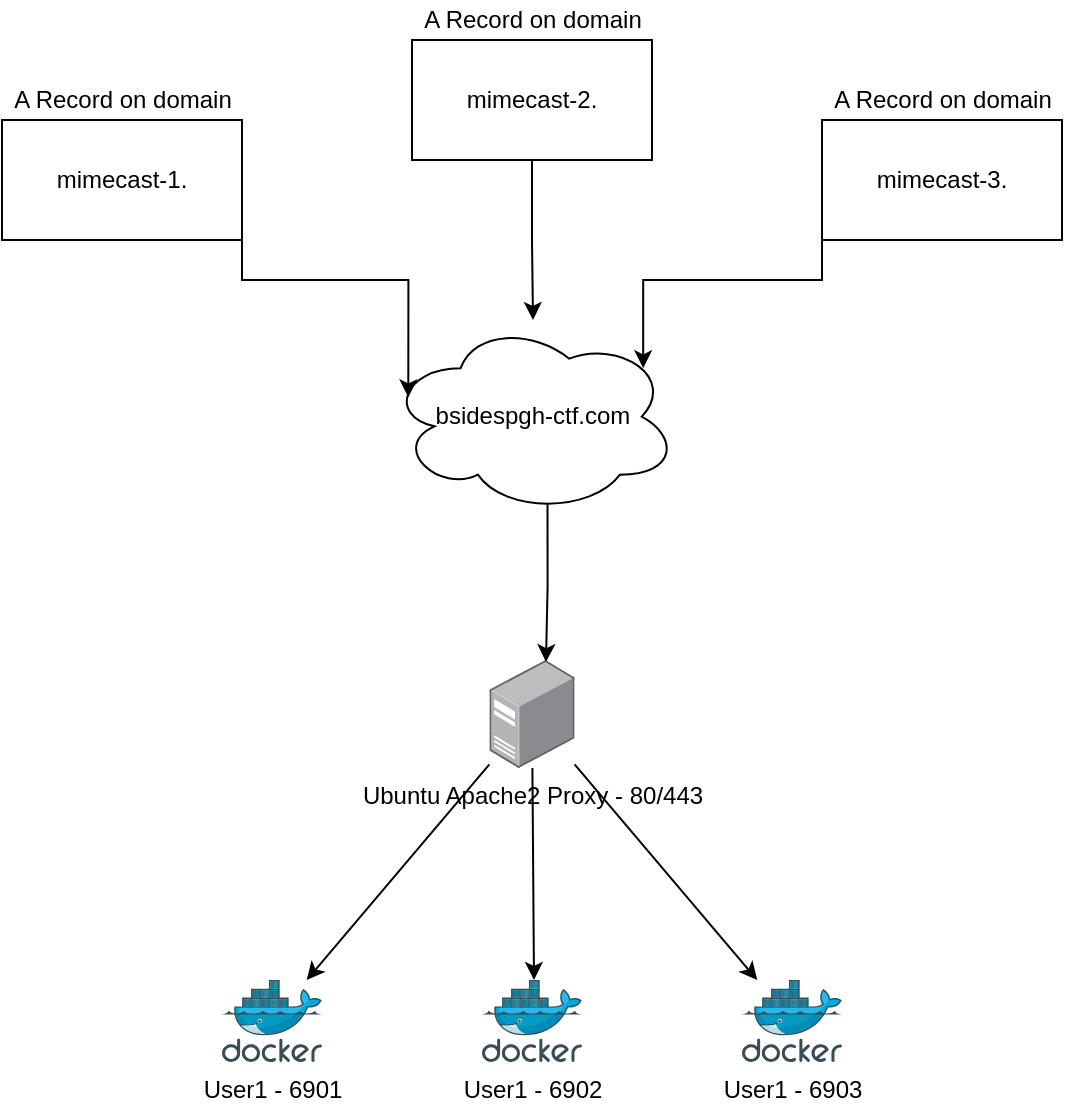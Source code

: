 <mxfile version="18.0.6" type="device"><diagram id="4K2-5O87dIRvWXHzDSbA" name="Page-1"><mxGraphModel dx="1106" dy="997" grid="1" gridSize="10" guides="1" tooltips="1" connect="1" arrows="1" fold="1" page="1" pageScale="1" pageWidth="850" pageHeight="1100" math="0" shadow="0"><root><mxCell id="0"/><mxCell id="1" parent="0"/><mxCell id="ODt9lZZ5rf_nyJGKvnMH-1" value="Ubuntu Apache2 Proxy - 80/443" style="points=[];aspect=fixed;html=1;align=center;shadow=0;dashed=0;image;image=img/lib/allied_telesis/computer_and_terminals/Server_Desktop.svg;" vertex="1" parent="1"><mxGeometry x="403.7" y="520" width="42.6" height="54" as="geometry"/></mxCell><mxCell id="ODt9lZZ5rf_nyJGKvnMH-2" value="User1 - 6901" style="sketch=0;aspect=fixed;html=1;points=[];align=center;image;fontSize=12;image=img/lib/mscae/Docker.svg;" vertex="1" parent="1"><mxGeometry x="270" y="680" width="50" height="41" as="geometry"/></mxCell><mxCell id="ODt9lZZ5rf_nyJGKvnMH-3" value="User1 - 6902" style="sketch=0;aspect=fixed;html=1;points=[];align=center;image;fontSize=12;image=img/lib/mscae/Docker.svg;" vertex="1" parent="1"><mxGeometry x="400" y="680" width="50" height="41" as="geometry"/></mxCell><mxCell id="ODt9lZZ5rf_nyJGKvnMH-4" value="User1 - 6903&lt;br&gt;" style="sketch=0;aspect=fixed;html=1;points=[];align=center;image;fontSize=12;image=img/lib/mscae/Docker.svg;" vertex="1" parent="1"><mxGeometry x="530" y="680" width="50" height="41" as="geometry"/></mxCell><mxCell id="ODt9lZZ5rf_nyJGKvnMH-16" style="edgeStyle=orthogonalEdgeStyle;rounded=0;orthogonalLoop=1;jettySize=auto;html=1;exitX=0.55;exitY=0.95;exitDx=0;exitDy=0;exitPerimeter=0;entryX=0.664;entryY=0.019;entryDx=0;entryDy=0;entryPerimeter=0;" edge="1" parent="1" source="ODt9lZZ5rf_nyJGKvnMH-5" target="ODt9lZZ5rf_nyJGKvnMH-1"><mxGeometry relative="1" as="geometry"/></mxCell><mxCell id="ODt9lZZ5rf_nyJGKvnMH-5" value="bsidespgh-ctf.com" style="ellipse;shape=cloud;whiteSpace=wrap;html=1;" vertex="1" parent="1"><mxGeometry x="353" y="350" width="145" height="96.67" as="geometry"/></mxCell><mxCell id="ODt9lZZ5rf_nyJGKvnMH-15" style="edgeStyle=orthogonalEdgeStyle;rounded=0;orthogonalLoop=1;jettySize=auto;html=1;exitX=1;exitY=1;exitDx=0;exitDy=0;entryX=0.07;entryY=0.4;entryDx=0;entryDy=0;entryPerimeter=0;" edge="1" parent="1" source="ODt9lZZ5rf_nyJGKvnMH-6" target="ODt9lZZ5rf_nyJGKvnMH-5"><mxGeometry relative="1" as="geometry"/></mxCell><mxCell id="ODt9lZZ5rf_nyJGKvnMH-6" value="mimecast-1." style="whiteSpace=wrap;html=1;" vertex="1" parent="1"><mxGeometry x="160" y="250" width="120" height="60" as="geometry"/></mxCell><mxCell id="ODt9lZZ5rf_nyJGKvnMH-12" style="edgeStyle=orthogonalEdgeStyle;rounded=0;orthogonalLoop=1;jettySize=auto;html=1;exitX=0.5;exitY=1;exitDx=0;exitDy=0;" edge="1" parent="1" source="ODt9lZZ5rf_nyJGKvnMH-7" target="ODt9lZZ5rf_nyJGKvnMH-5"><mxGeometry relative="1" as="geometry"/></mxCell><mxCell id="ODt9lZZ5rf_nyJGKvnMH-7" value="mimecast-2." style="whiteSpace=wrap;html=1;" vertex="1" parent="1"><mxGeometry x="365" y="210" width="120" height="60" as="geometry"/></mxCell><mxCell id="ODt9lZZ5rf_nyJGKvnMH-14" style="edgeStyle=orthogonalEdgeStyle;rounded=0;orthogonalLoop=1;jettySize=auto;html=1;exitX=0;exitY=1;exitDx=0;exitDy=0;entryX=0.88;entryY=0.25;entryDx=0;entryDy=0;entryPerimeter=0;" edge="1" parent="1" source="ODt9lZZ5rf_nyJGKvnMH-8" target="ODt9lZZ5rf_nyJGKvnMH-5"><mxGeometry relative="1" as="geometry"/></mxCell><mxCell id="ODt9lZZ5rf_nyJGKvnMH-8" value="mimecast-3." style="whiteSpace=wrap;html=1;" vertex="1" parent="1"><mxGeometry x="570" y="250" width="120" height="60" as="geometry"/></mxCell><mxCell id="ODt9lZZ5rf_nyJGKvnMH-9" value="A Record on domain" style="text;html=1;align=center;verticalAlign=middle;resizable=0;points=[];autosize=1;strokeColor=none;fillColor=none;" vertex="1" parent="1"><mxGeometry x="160" y="230" width="120" height="20" as="geometry"/></mxCell><mxCell id="ODt9lZZ5rf_nyJGKvnMH-10" value="A Record on domain" style="text;html=1;align=center;verticalAlign=middle;resizable=0;points=[];autosize=1;strokeColor=none;fillColor=none;" vertex="1" parent="1"><mxGeometry x="365" y="190" width="120" height="20" as="geometry"/></mxCell><mxCell id="ODt9lZZ5rf_nyJGKvnMH-11" value="A Record on domain" style="text;html=1;align=center;verticalAlign=middle;resizable=0;points=[];autosize=1;strokeColor=none;fillColor=none;" vertex="1" parent="1"><mxGeometry x="570" y="230" width="120" height="20" as="geometry"/></mxCell><mxCell id="ODt9lZZ5rf_nyJGKvnMH-18" value="" style="endArrow=classic;html=1;rounded=0;" edge="1" parent="1" source="ODt9lZZ5rf_nyJGKvnMH-1" target="ODt9lZZ5rf_nyJGKvnMH-2"><mxGeometry width="50" height="50" relative="1" as="geometry"><mxPoint x="150" y="610" as="sourcePoint"/><mxPoint x="200" y="560" as="targetPoint"/></mxGeometry></mxCell><mxCell id="ODt9lZZ5rf_nyJGKvnMH-19" value="" style="endArrow=classic;html=1;rounded=0;entryX=0.52;entryY=0;entryDx=0;entryDy=0;entryPerimeter=0;" edge="1" parent="1" source="ODt9lZZ5rf_nyJGKvnMH-1" target="ODt9lZZ5rf_nyJGKvnMH-3"><mxGeometry width="50" height="50" relative="1" as="geometry"><mxPoint x="381.34" y="730.0" as="sourcePoint"/><mxPoint x="290.002" y="837.85" as="targetPoint"/></mxGeometry></mxCell><mxCell id="ODt9lZZ5rf_nyJGKvnMH-20" value="" style="endArrow=classic;html=1;rounded=0;" edge="1" parent="1" source="ODt9lZZ5rf_nyJGKvnMH-1" target="ODt9lZZ5rf_nyJGKvnMH-4"><mxGeometry width="50" height="50" relative="1" as="geometry"><mxPoint x="650" y="780" as="sourcePoint"/><mxPoint x="630" y="610" as="targetPoint"/></mxGeometry></mxCell></root></mxGraphModel></diagram></mxfile>